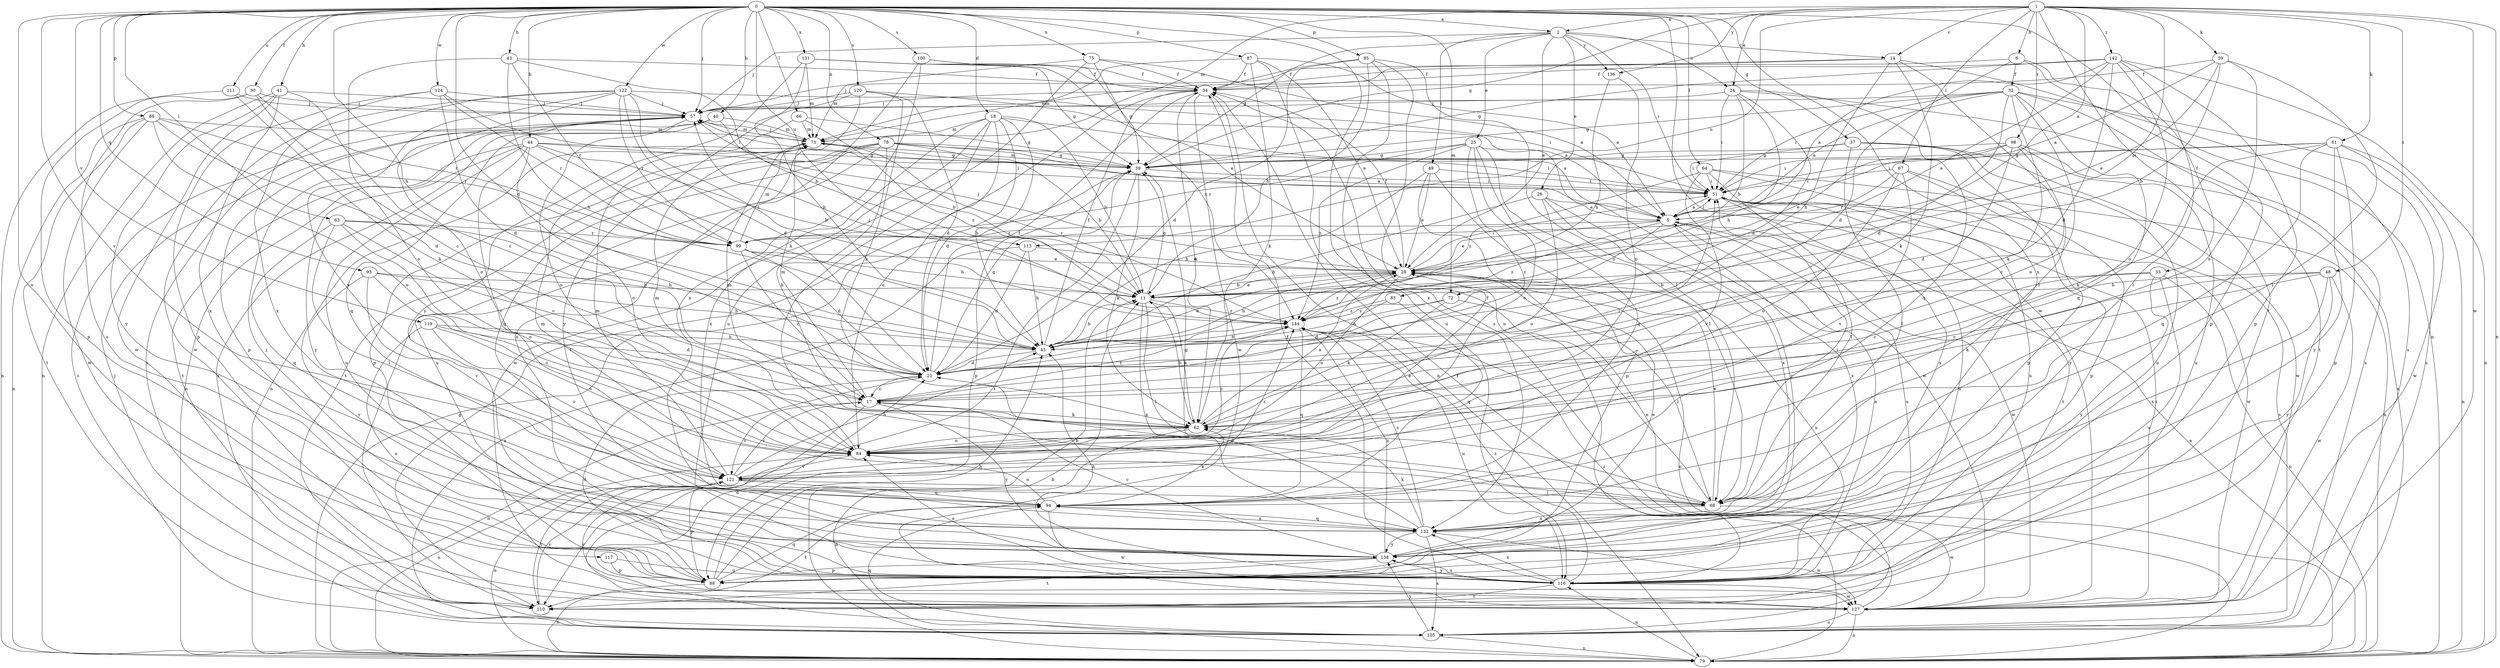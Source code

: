 strict digraph  {
0;
1;
2;
5;
6;
11;
14;
17;
18;
23;
24;
25;
26;
28;
30;
32;
33;
34;
37;
39;
40;
41;
43;
44;
45;
48;
49;
51;
57;
59;
61;
62;
63;
64;
66;
67;
68;
72;
73;
75;
78;
79;
83;
84;
85;
86;
87;
88;
93;
94;
98;
99;
100;
105;
110;
111;
113;
116;
117;
119;
120;
121;
122;
124;
127;
131;
132;
136;
138;
142;
144;
0 -> 2  [label=a];
0 -> 18  [label=d];
0 -> 23  [label=d];
0 -> 30  [label=f];
0 -> 37  [label=g];
0 -> 40  [label=h];
0 -> 41  [label=h];
0 -> 43  [label=h];
0 -> 44  [label=h];
0 -> 45  [label=h];
0 -> 57  [label=j];
0 -> 63  [label=l];
0 -> 64  [label=l];
0 -> 66  [label=l];
0 -> 72  [label=m];
0 -> 75  [label=n];
0 -> 78  [label=n];
0 -> 79  [label=n];
0 -> 85  [label=p];
0 -> 86  [label=p];
0 -> 87  [label=p];
0 -> 93  [label=q];
0 -> 100  [label=s];
0 -> 105  [label=s];
0 -> 111  [label=u];
0 -> 113  [label=u];
0 -> 117  [label=v];
0 -> 119  [label=v];
0 -> 120  [label=v];
0 -> 121  [label=v];
0 -> 122  [label=w];
0 -> 124  [label=w];
0 -> 127  [label=w];
0 -> 131  [label=x];
0 -> 132  [label=x];
1 -> 2  [label=a];
1 -> 5  [label=a];
1 -> 6  [label=b];
1 -> 14  [label=c];
1 -> 24  [label=e];
1 -> 39  [label=g];
1 -> 48  [label=i];
1 -> 59  [label=k];
1 -> 61  [label=k];
1 -> 67  [label=l];
1 -> 72  [label=m];
1 -> 73  [label=m];
1 -> 79  [label=n];
1 -> 98  [label=r];
1 -> 110  [label=t];
1 -> 113  [label=u];
1 -> 127  [label=w];
1 -> 136  [label=y];
1 -> 142  [label=z];
2 -> 14  [label=c];
2 -> 24  [label=e];
2 -> 25  [label=e];
2 -> 26  [label=e];
2 -> 28  [label=e];
2 -> 39  [label=g];
2 -> 49  [label=i];
2 -> 51  [label=i];
2 -> 57  [label=j];
2 -> 136  [label=y];
5 -> 28  [label=e];
5 -> 51  [label=i];
5 -> 83  [label=o];
5 -> 99  [label=r];
5 -> 116  [label=u];
5 -> 127  [label=w];
5 -> 132  [label=x];
5 -> 144  [label=z];
6 -> 23  [label=d];
6 -> 32  [label=f];
6 -> 33  [label=f];
6 -> 57  [label=j];
6 -> 88  [label=p];
11 -> 28  [label=e];
11 -> 39  [label=g];
11 -> 62  [label=k];
11 -> 68  [label=l];
11 -> 132  [label=x];
11 -> 144  [label=z];
14 -> 34  [label=f];
14 -> 45  [label=h];
14 -> 62  [label=k];
14 -> 68  [label=l];
14 -> 73  [label=m];
14 -> 105  [label=s];
17 -> 62  [label=k];
17 -> 73  [label=m];
17 -> 105  [label=s];
17 -> 121  [label=v];
17 -> 138  [label=y];
17 -> 144  [label=z];
18 -> 5  [label=a];
18 -> 11  [label=b];
18 -> 23  [label=d];
18 -> 45  [label=h];
18 -> 68  [label=l];
18 -> 73  [label=m];
18 -> 84  [label=o];
18 -> 127  [label=w];
18 -> 132  [label=x];
23 -> 17  [label=c];
23 -> 34  [label=f];
23 -> 39  [label=g];
23 -> 79  [label=n];
24 -> 11  [label=b];
24 -> 23  [label=d];
24 -> 45  [label=h];
24 -> 51  [label=i];
24 -> 57  [label=j];
24 -> 94  [label=q];
24 -> 105  [label=s];
25 -> 17  [label=c];
25 -> 39  [label=g];
25 -> 68  [label=l];
25 -> 84  [label=o];
25 -> 94  [label=q];
25 -> 99  [label=r];
25 -> 127  [label=w];
25 -> 144  [label=z];
26 -> 5  [label=a];
26 -> 45  [label=h];
26 -> 84  [label=o];
26 -> 132  [label=x];
26 -> 138  [label=y];
28 -> 11  [label=b];
28 -> 34  [label=f];
28 -> 45  [label=h];
28 -> 51  [label=i];
28 -> 57  [label=j];
28 -> 79  [label=n];
28 -> 84  [label=o];
28 -> 116  [label=u];
28 -> 144  [label=z];
30 -> 17  [label=c];
30 -> 57  [label=j];
30 -> 88  [label=p];
30 -> 99  [label=r];
30 -> 116  [label=u];
32 -> 5  [label=a];
32 -> 23  [label=d];
32 -> 39  [label=g];
32 -> 51  [label=i];
32 -> 57  [label=j];
32 -> 62  [label=k];
32 -> 84  [label=o];
32 -> 94  [label=q];
32 -> 105  [label=s];
32 -> 110  [label=t];
33 -> 11  [label=b];
33 -> 17  [label=c];
33 -> 79  [label=n];
33 -> 116  [label=u];
33 -> 138  [label=y];
34 -> 57  [label=j];
34 -> 62  [label=k];
34 -> 79  [label=n];
34 -> 110  [label=t];
34 -> 127  [label=w];
37 -> 39  [label=g];
37 -> 51  [label=i];
37 -> 68  [label=l];
37 -> 88  [label=p];
37 -> 116  [label=u];
37 -> 127  [label=w];
39 -> 51  [label=i];
39 -> 57  [label=j];
39 -> 62  [label=k];
39 -> 73  [label=m];
39 -> 88  [label=p];
39 -> 110  [label=t];
40 -> 11  [label=b];
40 -> 73  [label=m];
40 -> 79  [label=n];
40 -> 94  [label=q];
40 -> 105  [label=s];
41 -> 17  [label=c];
41 -> 57  [label=j];
41 -> 79  [label=n];
41 -> 127  [label=w];
41 -> 132  [label=x];
41 -> 138  [label=y];
43 -> 11  [label=b];
43 -> 34  [label=f];
43 -> 45  [label=h];
43 -> 84  [label=o];
43 -> 99  [label=r];
44 -> 11  [label=b];
44 -> 39  [label=g];
44 -> 45  [label=h];
44 -> 51  [label=i];
44 -> 84  [label=o];
44 -> 110  [label=t];
44 -> 116  [label=u];
44 -> 121  [label=v];
44 -> 138  [label=y];
45 -> 11  [label=b];
45 -> 23  [label=d];
45 -> 28  [label=e];
45 -> 34  [label=f];
48 -> 11  [label=b];
48 -> 17  [label=c];
48 -> 62  [label=k];
48 -> 127  [label=w];
48 -> 132  [label=x];
48 -> 138  [label=y];
49 -> 28  [label=e];
49 -> 45  [label=h];
49 -> 51  [label=i];
49 -> 79  [label=n];
49 -> 88  [label=p];
51 -> 5  [label=a];
51 -> 105  [label=s];
51 -> 110  [label=t];
51 -> 116  [label=u];
51 -> 127  [label=w];
51 -> 132  [label=x];
57 -> 73  [label=m];
57 -> 84  [label=o];
57 -> 88  [label=p];
57 -> 105  [label=s];
59 -> 5  [label=a];
59 -> 11  [label=b];
59 -> 28  [label=e];
59 -> 34  [label=f];
59 -> 68  [label=l];
59 -> 84  [label=o];
61 -> 39  [label=g];
61 -> 51  [label=i];
61 -> 62  [label=k];
61 -> 79  [label=n];
61 -> 88  [label=p];
61 -> 94  [label=q];
61 -> 127  [label=w];
61 -> 138  [label=y];
62 -> 11  [label=b];
62 -> 28  [label=e];
62 -> 51  [label=i];
62 -> 73  [label=m];
62 -> 79  [label=n];
62 -> 84  [label=o];
63 -> 17  [label=c];
63 -> 45  [label=h];
63 -> 68  [label=l];
63 -> 84  [label=o];
63 -> 94  [label=q];
63 -> 99  [label=r];
64 -> 51  [label=i];
64 -> 68  [label=l];
64 -> 79  [label=n];
64 -> 116  [label=u];
64 -> 121  [label=v];
64 -> 144  [label=z];
66 -> 39  [label=g];
66 -> 73  [label=m];
66 -> 79  [label=n];
66 -> 144  [label=z];
67 -> 51  [label=i];
67 -> 84  [label=o];
67 -> 88  [label=p];
67 -> 99  [label=r];
67 -> 121  [label=v];
67 -> 138  [label=y];
68 -> 23  [label=d];
68 -> 28  [label=e];
68 -> 34  [label=f];
68 -> 51  [label=i];
68 -> 73  [label=m];
68 -> 127  [label=w];
68 -> 132  [label=x];
72 -> 45  [label=h];
72 -> 62  [label=k];
72 -> 68  [label=l];
72 -> 144  [label=z];
73 -> 39  [label=g];
73 -> 57  [label=j];
73 -> 144  [label=z];
75 -> 5  [label=a];
75 -> 34  [label=f];
75 -> 73  [label=m];
75 -> 116  [label=u];
75 -> 144  [label=z];
78 -> 5  [label=a];
78 -> 11  [label=b];
78 -> 39  [label=g];
78 -> 51  [label=i];
78 -> 62  [label=k];
78 -> 88  [label=p];
78 -> 94  [label=q];
78 -> 110  [label=t];
78 -> 116  [label=u];
79 -> 5  [label=a];
79 -> 11  [label=b];
79 -> 34  [label=f];
79 -> 39  [label=g];
79 -> 84  [label=o];
79 -> 116  [label=u];
83 -> 23  [label=d];
83 -> 94  [label=q];
83 -> 144  [label=z];
84 -> 73  [label=m];
84 -> 121  [label=v];
84 -> 144  [label=z];
85 -> 11  [label=b];
85 -> 23  [label=d];
85 -> 34  [label=f];
85 -> 68  [label=l];
85 -> 116  [label=u];
85 -> 132  [label=x];
86 -> 23  [label=d];
86 -> 73  [label=m];
86 -> 79  [label=n];
86 -> 84  [label=o];
86 -> 99  [label=r];
86 -> 110  [label=t];
86 -> 127  [label=w];
87 -> 5  [label=a];
87 -> 28  [label=e];
87 -> 34  [label=f];
87 -> 62  [label=k];
87 -> 73  [label=m];
87 -> 116  [label=u];
88 -> 11  [label=b];
88 -> 23  [label=d];
88 -> 45  [label=h];
88 -> 57  [label=j];
88 -> 79  [label=n];
88 -> 94  [label=q];
93 -> 11  [label=b];
93 -> 45  [label=h];
93 -> 84  [label=o];
93 -> 121  [label=v];
93 -> 138  [label=y];
94 -> 62  [label=k];
94 -> 84  [label=o];
94 -> 110  [label=t];
94 -> 127  [label=w];
94 -> 132  [label=x];
98 -> 17  [label=c];
98 -> 23  [label=d];
98 -> 28  [label=e];
98 -> 39  [label=g];
98 -> 51  [label=i];
98 -> 105  [label=s];
98 -> 116  [label=u];
99 -> 11  [label=b];
99 -> 17  [label=c];
99 -> 23  [label=d];
99 -> 28  [label=e];
99 -> 73  [label=m];
100 -> 34  [label=f];
100 -> 39  [label=g];
100 -> 110  [label=t];
100 -> 132  [label=x];
105 -> 57  [label=j];
105 -> 79  [label=n];
105 -> 94  [label=q];
105 -> 138  [label=y];
110 -> 121  [label=v];
111 -> 57  [label=j];
111 -> 62  [label=k];
111 -> 79  [label=n];
113 -> 23  [label=d];
113 -> 28  [label=e];
113 -> 45  [label=h];
113 -> 105  [label=s];
116 -> 5  [label=a];
116 -> 34  [label=f];
116 -> 45  [label=h];
116 -> 84  [label=o];
116 -> 110  [label=t];
116 -> 127  [label=w];
116 -> 132  [label=x];
116 -> 138  [label=y];
116 -> 144  [label=z];
117 -> 88  [label=p];
117 -> 116  [label=u];
119 -> 23  [label=d];
119 -> 45  [label=h];
119 -> 84  [label=o];
119 -> 116  [label=u];
119 -> 121  [label=v];
120 -> 5  [label=a];
120 -> 23  [label=d];
120 -> 57  [label=j];
120 -> 62  [label=k];
120 -> 116  [label=u];
120 -> 138  [label=y];
121 -> 17  [label=c];
121 -> 28  [label=e];
121 -> 45  [label=h];
121 -> 68  [label=l];
121 -> 73  [label=m];
121 -> 79  [label=n];
121 -> 88  [label=p];
121 -> 94  [label=q];
121 -> 110  [label=t];
121 -> 144  [label=z];
122 -> 23  [label=d];
122 -> 51  [label=i];
122 -> 57  [label=j];
122 -> 84  [label=o];
122 -> 99  [label=r];
122 -> 105  [label=s];
122 -> 121  [label=v];
122 -> 127  [label=w];
122 -> 144  [label=z];
124 -> 23  [label=d];
124 -> 51  [label=i];
124 -> 57  [label=j];
124 -> 88  [label=p];
124 -> 99  [label=r];
124 -> 132  [label=x];
127 -> 23  [label=d];
127 -> 51  [label=i];
127 -> 79  [label=n];
127 -> 105  [label=s];
127 -> 121  [label=v];
127 -> 144  [label=z];
131 -> 28  [label=e];
131 -> 34  [label=f];
131 -> 39  [label=g];
131 -> 45  [label=h];
131 -> 73  [label=m];
131 -> 138  [label=y];
132 -> 39  [label=g];
132 -> 62  [label=k];
132 -> 94  [label=q];
132 -> 105  [label=s];
132 -> 127  [label=w];
132 -> 138  [label=y];
132 -> 144  [label=z];
136 -> 45  [label=h];
136 -> 84  [label=o];
138 -> 17  [label=c];
138 -> 28  [label=e];
138 -> 88  [label=p];
138 -> 110  [label=t];
138 -> 116  [label=u];
138 -> 144  [label=z];
142 -> 5  [label=a];
142 -> 23  [label=d];
142 -> 28  [label=e];
142 -> 34  [label=f];
142 -> 39  [label=g];
142 -> 68  [label=l];
142 -> 79  [label=n];
142 -> 84  [label=o];
142 -> 88  [label=p];
144 -> 45  [label=h];
144 -> 57  [label=j];
144 -> 94  [label=q];
144 -> 116  [label=u];
}
